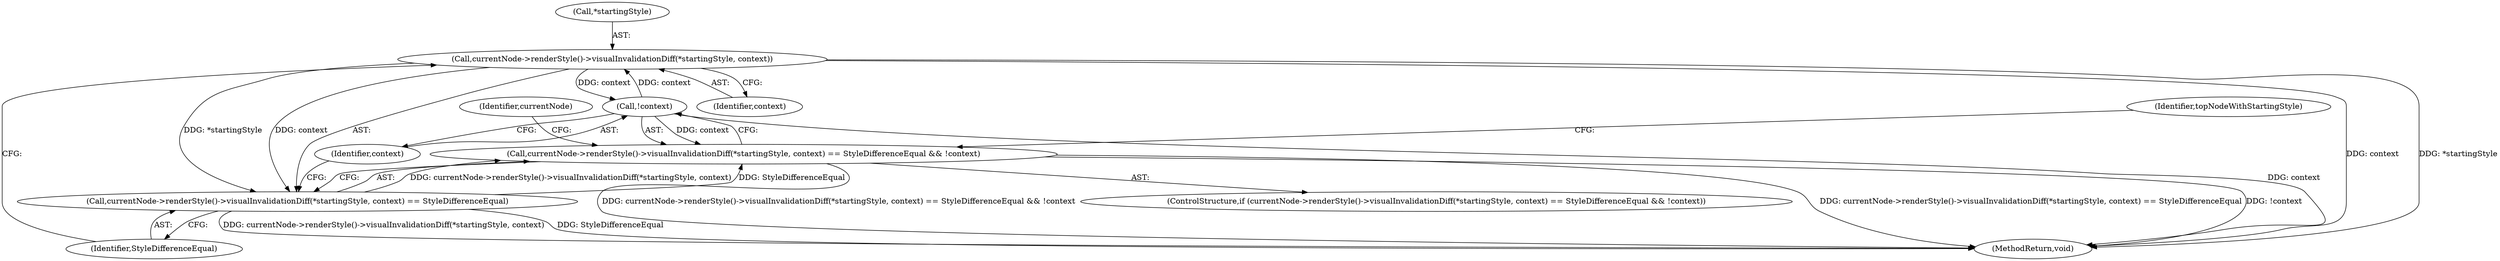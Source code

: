 digraph "0_Chrome_b2b21468c1f7f08b30a7c1755316f6026c50eb2a@pointer" {
"1000197" [label="(Call,currentNode->renderStyle()->visualInvalidationDiff(*startingStyle, context))"];
"1000202" [label="(Call,!context)"];
"1000197" [label="(Call,currentNode->renderStyle()->visualInvalidationDiff(*startingStyle, context))"];
"1000196" [label="(Call,currentNode->renderStyle()->visualInvalidationDiff(*startingStyle, context) == StyleDifferenceEqual)"];
"1000195" [label="(Call,currentNode->renderStyle()->visualInvalidationDiff(*startingStyle, context) == StyleDifferenceEqual && !context)"];
"1000197" [label="(Call,currentNode->renderStyle()->visualInvalidationDiff(*startingStyle, context))"];
"1000156" [label="(Identifier,currentNode)"];
"1000201" [label="(Identifier,StyleDifferenceEqual)"];
"1000203" [label="(Identifier,context)"];
"1000194" [label="(ControlStructure,if (currentNode->renderStyle()->visualInvalidationDiff(*startingStyle, context) == StyleDifferenceEqual && !context))"];
"1000196" [label="(Call,currentNode->renderStyle()->visualInvalidationDiff(*startingStyle, context) == StyleDifferenceEqual)"];
"1000200" [label="(Identifier,context)"];
"1000202" [label="(Call,!context)"];
"1000205" [label="(Identifier,topNodeWithStartingStyle)"];
"1000253" [label="(MethodReturn,void)"];
"1000198" [label="(Call,*startingStyle)"];
"1000195" [label="(Call,currentNode->renderStyle()->visualInvalidationDiff(*startingStyle, context) == StyleDifferenceEqual && !context)"];
"1000197" -> "1000196"  [label="AST: "];
"1000197" -> "1000200"  [label="CFG: "];
"1000198" -> "1000197"  [label="AST: "];
"1000200" -> "1000197"  [label="AST: "];
"1000201" -> "1000197"  [label="CFG: "];
"1000197" -> "1000253"  [label="DDG: context"];
"1000197" -> "1000253"  [label="DDG: *startingStyle"];
"1000197" -> "1000196"  [label="DDG: *startingStyle"];
"1000197" -> "1000196"  [label="DDG: context"];
"1000202" -> "1000197"  [label="DDG: context"];
"1000197" -> "1000202"  [label="DDG: context"];
"1000202" -> "1000195"  [label="AST: "];
"1000202" -> "1000203"  [label="CFG: "];
"1000203" -> "1000202"  [label="AST: "];
"1000195" -> "1000202"  [label="CFG: "];
"1000202" -> "1000253"  [label="DDG: context"];
"1000202" -> "1000195"  [label="DDG: context"];
"1000196" -> "1000195"  [label="AST: "];
"1000196" -> "1000201"  [label="CFG: "];
"1000201" -> "1000196"  [label="AST: "];
"1000203" -> "1000196"  [label="CFG: "];
"1000195" -> "1000196"  [label="CFG: "];
"1000196" -> "1000253"  [label="DDG: currentNode->renderStyle()->visualInvalidationDiff(*startingStyle, context)"];
"1000196" -> "1000253"  [label="DDG: StyleDifferenceEqual"];
"1000196" -> "1000195"  [label="DDG: currentNode->renderStyle()->visualInvalidationDiff(*startingStyle, context)"];
"1000196" -> "1000195"  [label="DDG: StyleDifferenceEqual"];
"1000195" -> "1000194"  [label="AST: "];
"1000156" -> "1000195"  [label="CFG: "];
"1000205" -> "1000195"  [label="CFG: "];
"1000195" -> "1000253"  [label="DDG: currentNode->renderStyle()->visualInvalidationDiff(*startingStyle, context) == StyleDifferenceEqual && !context"];
"1000195" -> "1000253"  [label="DDG: currentNode->renderStyle()->visualInvalidationDiff(*startingStyle, context) == StyleDifferenceEqual"];
"1000195" -> "1000253"  [label="DDG: !context"];
}

